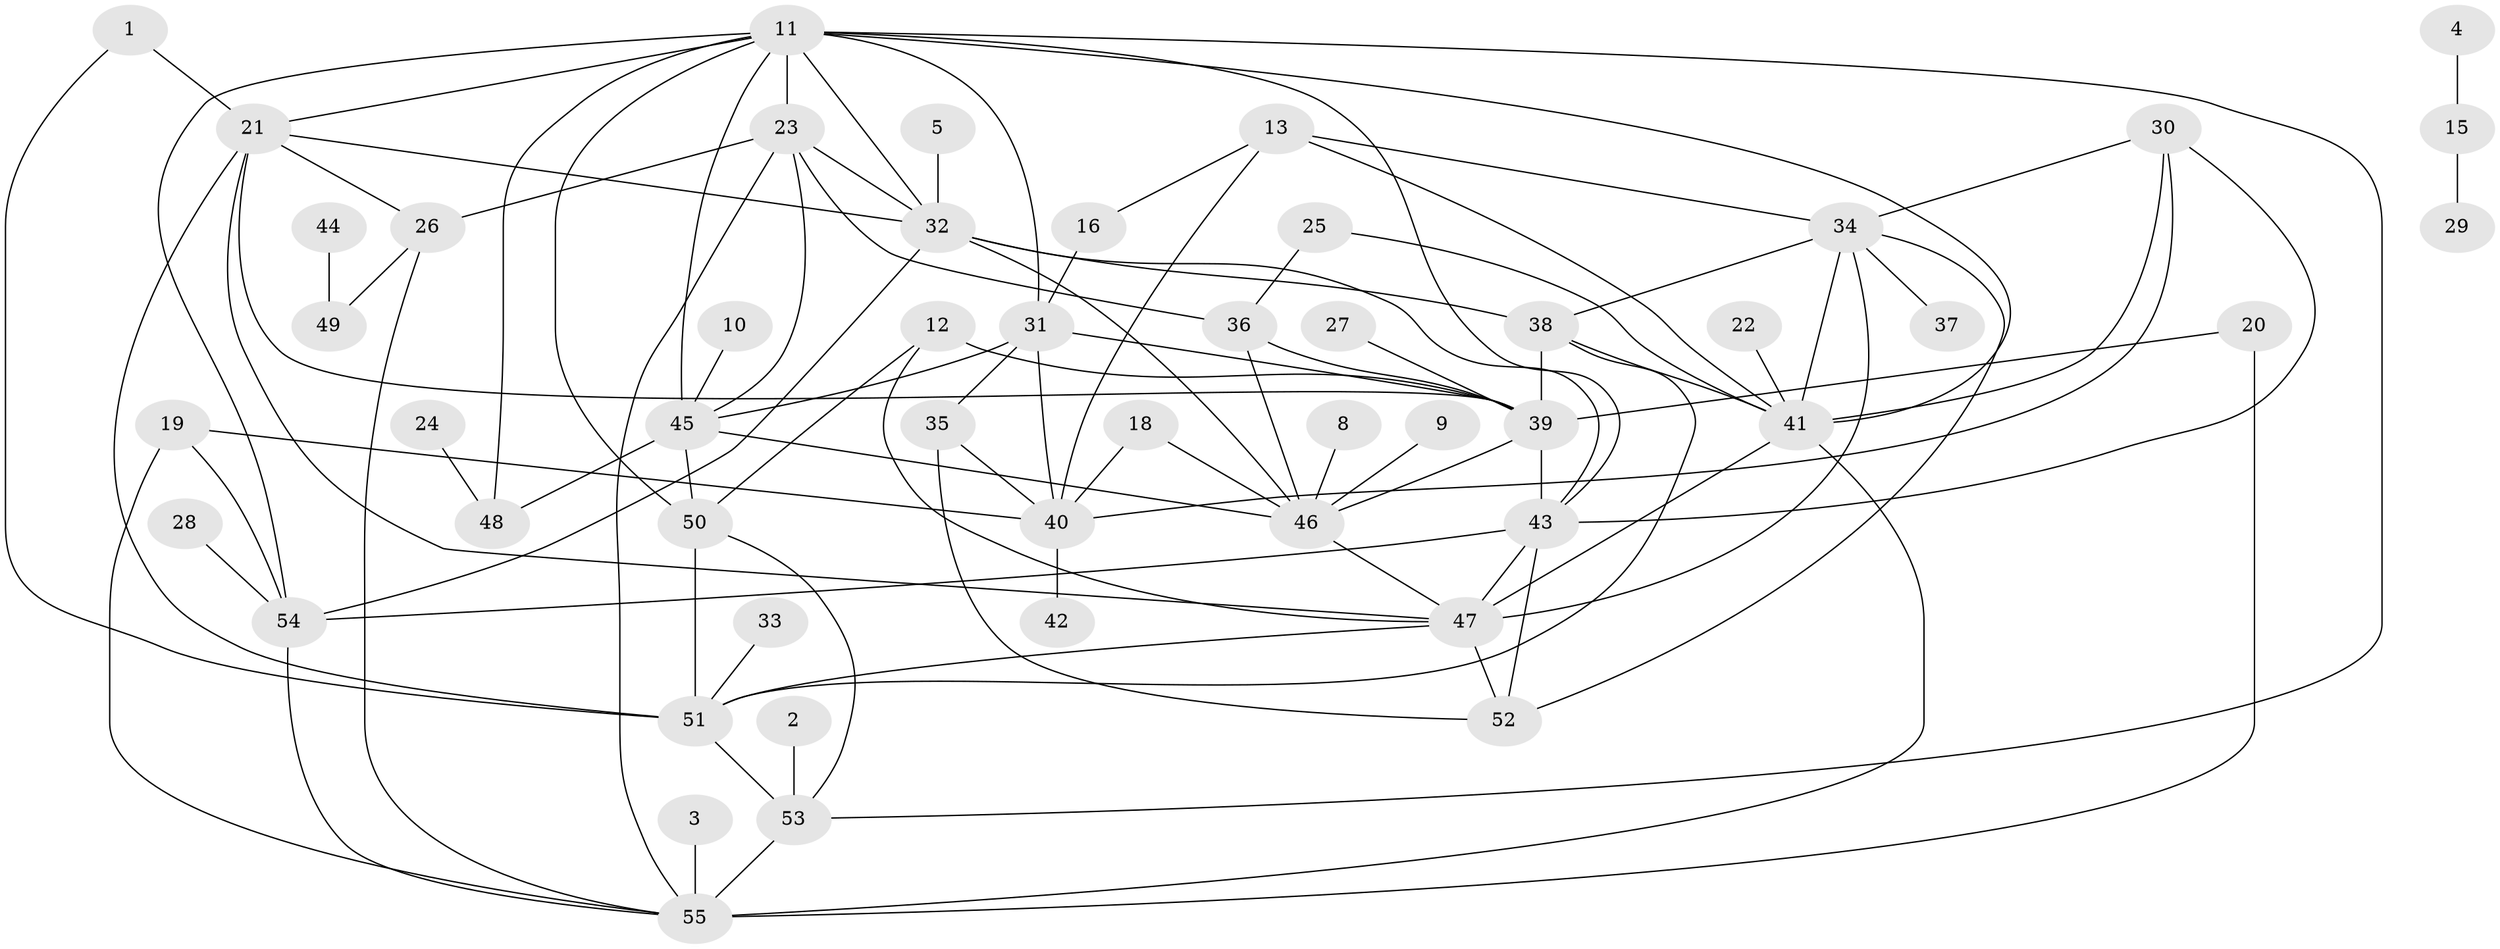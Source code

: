 // original degree distribution, {7: 0.05504587155963303, 3: 0.1926605504587156, 1: 0.22018348623853212, 6: 0.045871559633027525, 2: 0.21100917431192662, 4: 0.1559633027522936, 0: 0.03669724770642202, 5: 0.08256880733944955}
// Generated by graph-tools (version 1.1) at 2025/49/03/09/25 03:49:06]
// undirected, 51 vertices, 99 edges
graph export_dot {
graph [start="1"]
  node [color=gray90,style=filled];
  1;
  2;
  3;
  4;
  5;
  8;
  9;
  10;
  11;
  12;
  13;
  15;
  16;
  18;
  19;
  20;
  21;
  22;
  23;
  24;
  25;
  26;
  27;
  28;
  29;
  30;
  31;
  32;
  33;
  34;
  35;
  36;
  37;
  38;
  39;
  40;
  41;
  42;
  43;
  44;
  45;
  46;
  47;
  48;
  49;
  50;
  51;
  52;
  53;
  54;
  55;
  1 -- 21 [weight=1.0];
  1 -- 51 [weight=1.0];
  2 -- 53 [weight=1.0];
  3 -- 55 [weight=1.0];
  4 -- 15 [weight=1.0];
  5 -- 32 [weight=1.0];
  8 -- 46 [weight=1.0];
  9 -- 46 [weight=1.0];
  10 -- 45 [weight=1.0];
  11 -- 21 [weight=1.0];
  11 -- 23 [weight=1.0];
  11 -- 31 [weight=1.0];
  11 -- 32 [weight=1.0];
  11 -- 41 [weight=1.0];
  11 -- 43 [weight=1.0];
  11 -- 45 [weight=1.0];
  11 -- 48 [weight=1.0];
  11 -- 50 [weight=1.0];
  11 -- 53 [weight=1.0];
  11 -- 54 [weight=1.0];
  12 -- 39 [weight=1.0];
  12 -- 47 [weight=1.0];
  12 -- 50 [weight=1.0];
  13 -- 16 [weight=1.0];
  13 -- 34 [weight=1.0];
  13 -- 40 [weight=1.0];
  13 -- 41 [weight=1.0];
  15 -- 29 [weight=1.0];
  16 -- 31 [weight=1.0];
  18 -- 40 [weight=1.0];
  18 -- 46 [weight=1.0];
  19 -- 40 [weight=1.0];
  19 -- 54 [weight=1.0];
  19 -- 55 [weight=1.0];
  20 -- 39 [weight=1.0];
  20 -- 55 [weight=2.0];
  21 -- 26 [weight=1.0];
  21 -- 32 [weight=1.0];
  21 -- 39 [weight=1.0];
  21 -- 47 [weight=1.0];
  21 -- 51 [weight=1.0];
  22 -- 41 [weight=1.0];
  23 -- 26 [weight=1.0];
  23 -- 32 [weight=1.0];
  23 -- 36 [weight=1.0];
  23 -- 45 [weight=1.0];
  23 -- 55 [weight=1.0];
  24 -- 48 [weight=1.0];
  25 -- 36 [weight=1.0];
  25 -- 41 [weight=1.0];
  26 -- 49 [weight=1.0];
  26 -- 55 [weight=1.0];
  27 -- 39 [weight=1.0];
  28 -- 54 [weight=1.0];
  30 -- 34 [weight=1.0];
  30 -- 40 [weight=1.0];
  30 -- 41 [weight=1.0];
  30 -- 43 [weight=1.0];
  31 -- 35 [weight=1.0];
  31 -- 39 [weight=1.0];
  31 -- 40 [weight=1.0];
  31 -- 45 [weight=1.0];
  32 -- 38 [weight=1.0];
  32 -- 43 [weight=1.0];
  32 -- 46 [weight=1.0];
  32 -- 54 [weight=1.0];
  33 -- 51 [weight=1.0];
  34 -- 37 [weight=1.0];
  34 -- 38 [weight=1.0];
  34 -- 41 [weight=2.0];
  34 -- 47 [weight=1.0];
  34 -- 52 [weight=1.0];
  35 -- 40 [weight=1.0];
  35 -- 52 [weight=1.0];
  36 -- 39 [weight=1.0];
  36 -- 46 [weight=1.0];
  38 -- 39 [weight=1.0];
  38 -- 41 [weight=1.0];
  38 -- 51 [weight=1.0];
  39 -- 43 [weight=1.0];
  39 -- 46 [weight=1.0];
  40 -- 42 [weight=1.0];
  41 -- 47 [weight=1.0];
  41 -- 55 [weight=1.0];
  43 -- 47 [weight=2.0];
  43 -- 52 [weight=1.0];
  43 -- 54 [weight=1.0];
  44 -- 49 [weight=1.0];
  45 -- 46 [weight=1.0];
  45 -- 48 [weight=1.0];
  45 -- 50 [weight=1.0];
  46 -- 47 [weight=1.0];
  47 -- 51 [weight=1.0];
  47 -- 52 [weight=1.0];
  50 -- 51 [weight=1.0];
  50 -- 53 [weight=1.0];
  51 -- 53 [weight=1.0];
  53 -- 55 [weight=1.0];
  54 -- 55 [weight=1.0];
}
